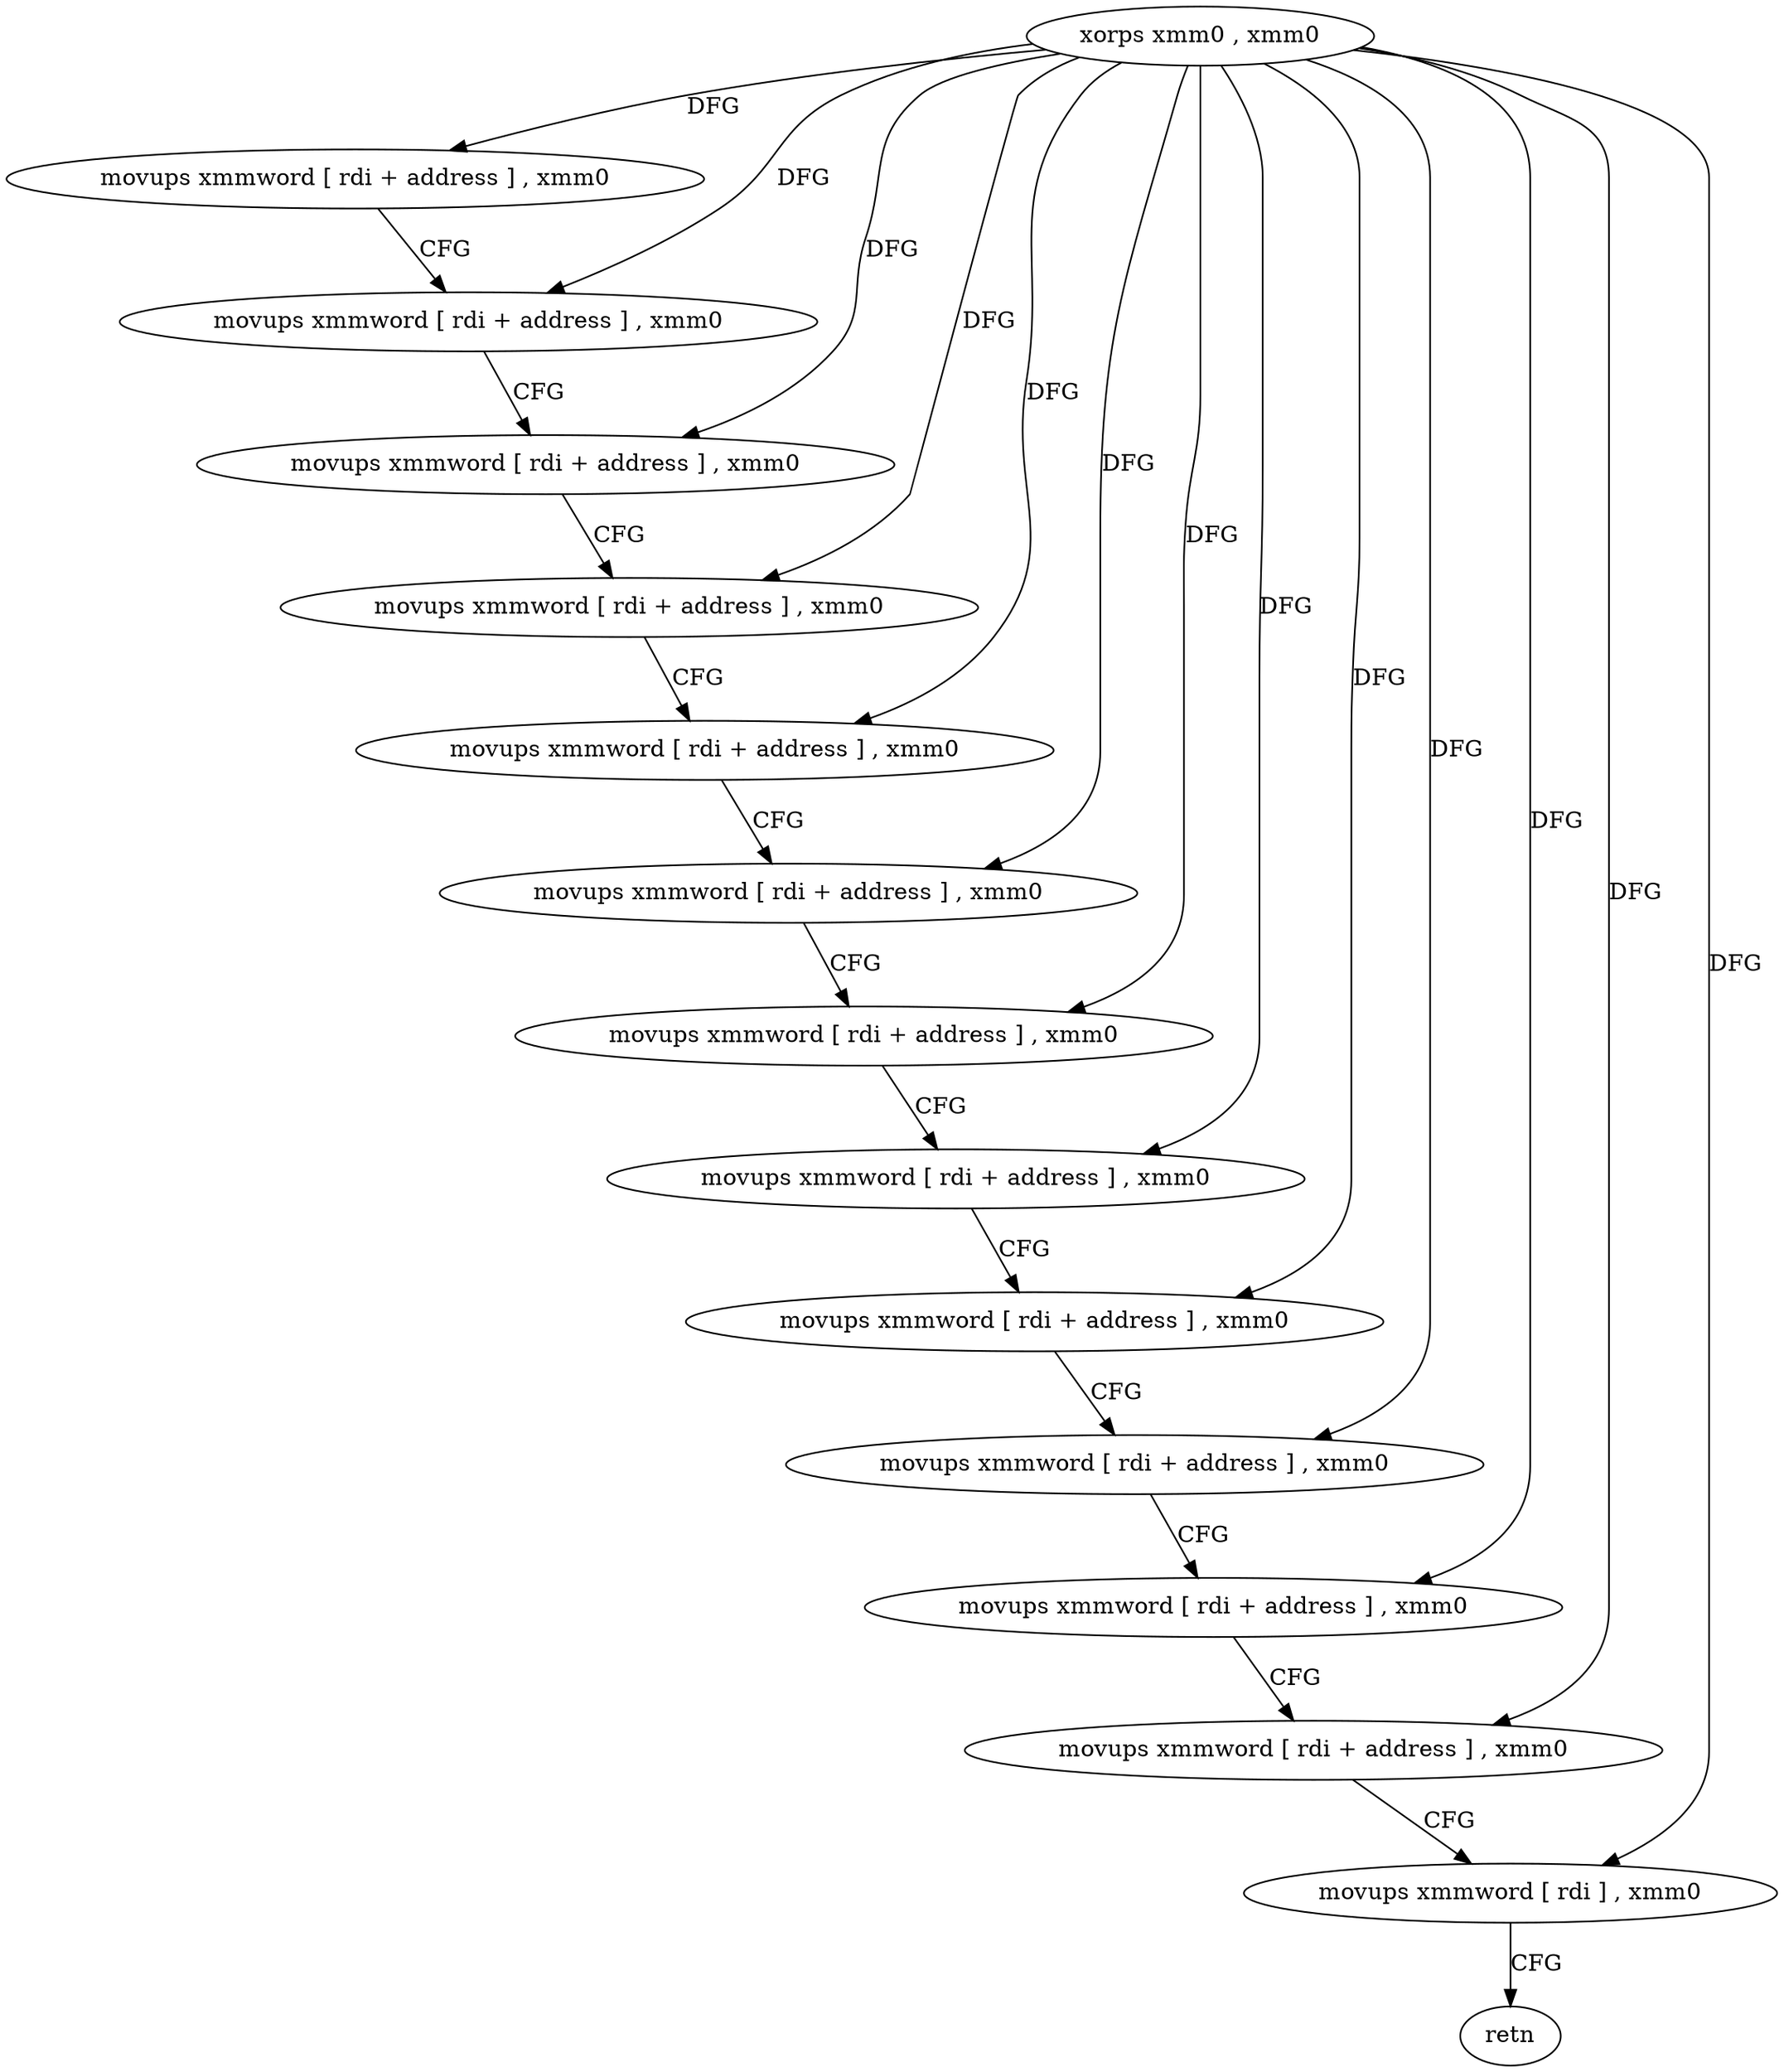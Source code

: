 digraph "func" {
"73696" [label = "xorps xmm0 , xmm0" ]
"73699" [label = "movups xmmword [ rdi + address ] , xmm0" ]
"73706" [label = "movups xmmword [ rdi + address ] , xmm0" ]
"73713" [label = "movups xmmword [ rdi + address ] , xmm0" ]
"73720" [label = "movups xmmword [ rdi + address ] , xmm0" ]
"73727" [label = "movups xmmword [ rdi + address ] , xmm0" ]
"73734" [label = "movups xmmword [ rdi + address ] , xmm0" ]
"73738" [label = "movups xmmword [ rdi + address ] , xmm0" ]
"73742" [label = "movups xmmword [ rdi + address ] , xmm0" ]
"73746" [label = "movups xmmword [ rdi + address ] , xmm0" ]
"73750" [label = "movups xmmword [ rdi + address ] , xmm0" ]
"73754" [label = "movups xmmword [ rdi + address ] , xmm0" ]
"73758" [label = "movups xmmword [ rdi + address ] , xmm0" ]
"73762" [label = "movups xmmword [ rdi ] , xmm0" ]
"73765" [label = "retn" ]
"73696" -> "73699" [ label = "DFG" ]
"73696" -> "73706" [ label = "DFG" ]
"73696" -> "73713" [ label = "DFG" ]
"73696" -> "73720" [ label = "DFG" ]
"73696" -> "73727" [ label = "DFG" ]
"73696" -> "73734" [ label = "DFG" ]
"73696" -> "73738" [ label = "DFG" ]
"73696" -> "73742" [ label = "DFG" ]
"73696" -> "73746" [ label = "DFG" ]
"73696" -> "73750" [ label = "DFG" ]
"73696" -> "73754" [ label = "DFG" ]
"73696" -> "73758" [ label = "DFG" ]
"73696" -> "73762" [ label = "DFG" ]
"73699" -> "73706" [ label = "CFG" ]
"73706" -> "73713" [ label = "CFG" ]
"73713" -> "73720" [ label = "CFG" ]
"73720" -> "73727" [ label = "CFG" ]
"73727" -> "73734" [ label = "CFG" ]
"73734" -> "73738" [ label = "CFG" ]
"73738" -> "73742" [ label = "CFG" ]
"73742" -> "73746" [ label = "CFG" ]
"73746" -> "73750" [ label = "CFG" ]
"73750" -> "73754" [ label = "CFG" ]
"73754" -> "73758" [ label = "CFG" ]
"73758" -> "73762" [ label = "CFG" ]
"73762" -> "73765" [ label = "CFG" ]
}
